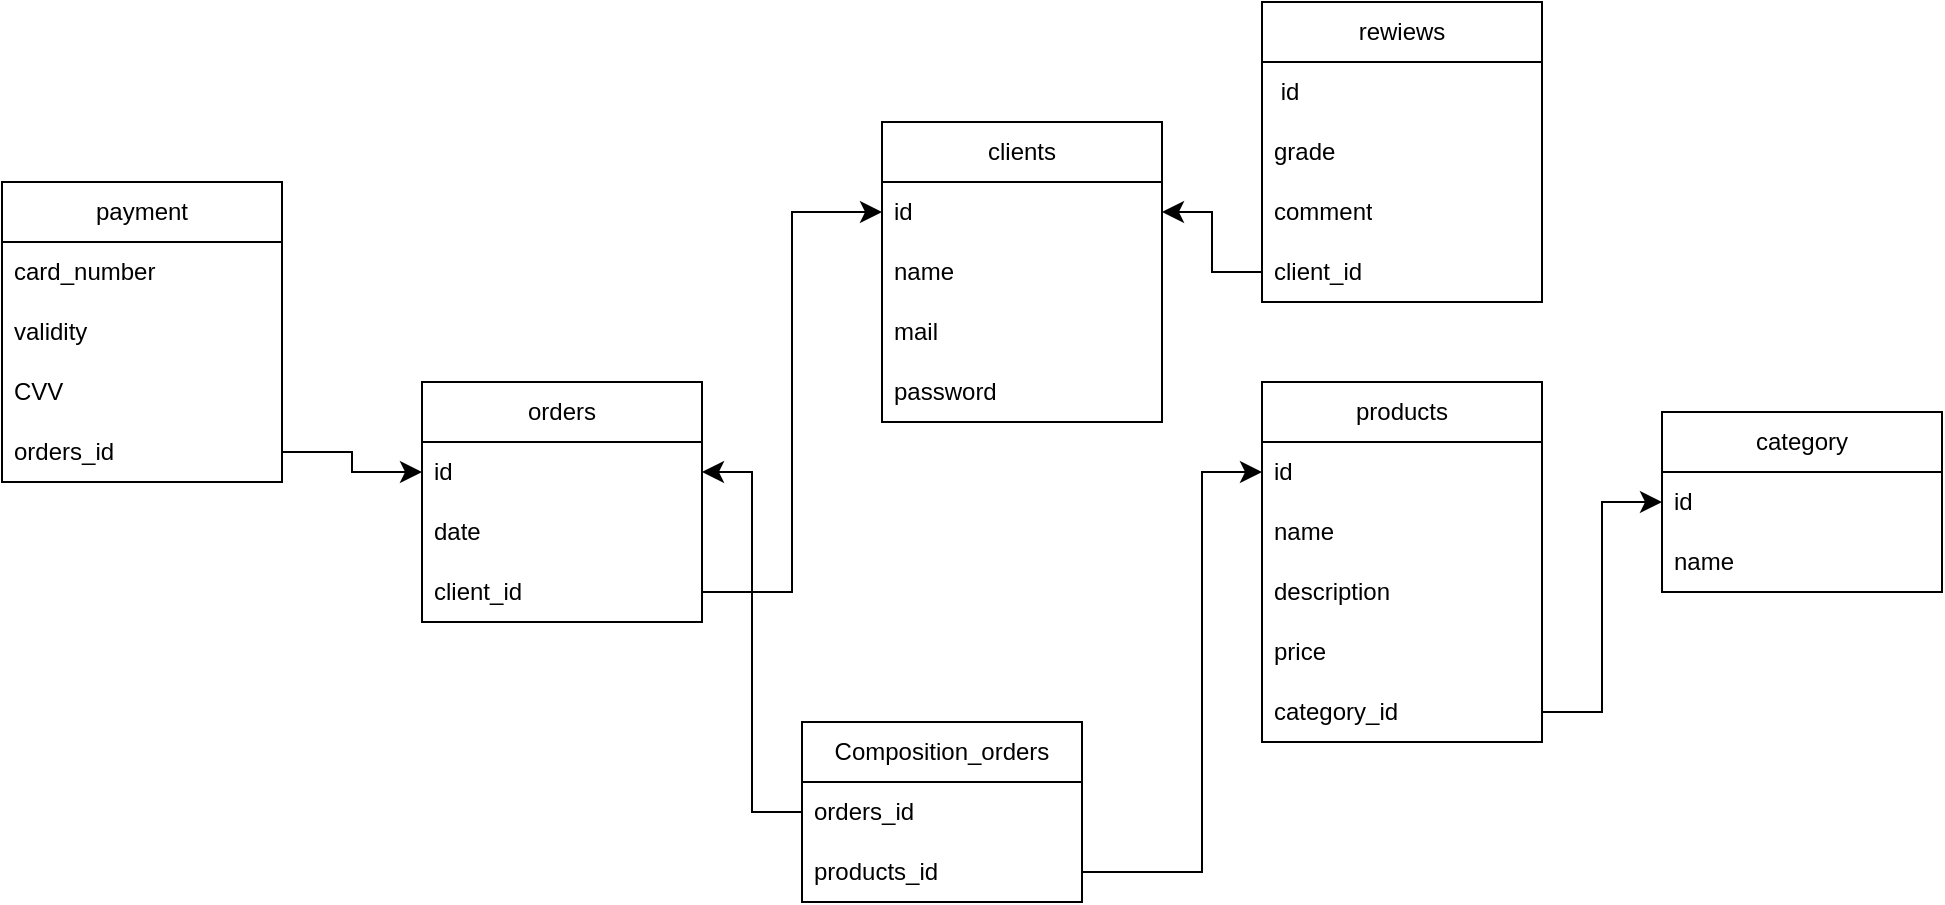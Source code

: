 <mxfile version="22.1.2" type="device">
  <diagram name="Страница — 1" id="rwKG9qyMAHrvdnFM6Xnc">
    <mxGraphModel dx="1866" dy="1704" grid="1" gridSize="10" guides="1" tooltips="1" connect="1" arrows="1" fold="1" page="1" pageScale="1" pageWidth="827" pageHeight="1169" math="0" shadow="0">
      <root>
        <mxCell id="0" />
        <mxCell id="1" parent="0" />
        <mxCell id="nOebbWKByJoKDWnF_cBe-1" value="clients" style="swimlane;fontStyle=0;childLayout=stackLayout;horizontal=1;startSize=30;horizontalStack=0;resizeParent=1;resizeParentMax=0;resizeLast=0;collapsible=1;marginBottom=0;whiteSpace=wrap;html=1;" parent="1" vertex="1">
          <mxGeometry x="150" y="-20" width="140" height="150" as="geometry" />
        </mxCell>
        <mxCell id="nOebbWKByJoKDWnF_cBe-2" value="id" style="text;strokeColor=none;fillColor=none;align=left;verticalAlign=middle;spacingLeft=4;spacingRight=4;overflow=hidden;points=[[0,0.5],[1,0.5]];portConstraint=eastwest;rotatable=0;whiteSpace=wrap;html=1;" parent="nOebbWKByJoKDWnF_cBe-1" vertex="1">
          <mxGeometry y="30" width="140" height="30" as="geometry" />
        </mxCell>
        <mxCell id="nOebbWKByJoKDWnF_cBe-3" value="name" style="text;strokeColor=none;fillColor=none;align=left;verticalAlign=middle;spacingLeft=4;spacingRight=4;overflow=hidden;points=[[0,0.5],[1,0.5]];portConstraint=eastwest;rotatable=0;whiteSpace=wrap;html=1;" parent="nOebbWKByJoKDWnF_cBe-1" vertex="1">
          <mxGeometry y="60" width="140" height="30" as="geometry" />
        </mxCell>
        <mxCell id="nOebbWKByJoKDWnF_cBe-6" value="mail" style="text;strokeColor=none;fillColor=none;align=left;verticalAlign=middle;spacingLeft=4;spacingRight=4;overflow=hidden;points=[[0,0.5],[1,0.5]];portConstraint=eastwest;rotatable=0;whiteSpace=wrap;html=1;" parent="nOebbWKByJoKDWnF_cBe-1" vertex="1">
          <mxGeometry y="90" width="140" height="30" as="geometry" />
        </mxCell>
        <mxCell id="nOebbWKByJoKDWnF_cBe-32" value="password" style="text;strokeColor=none;fillColor=none;align=left;verticalAlign=middle;spacingLeft=4;spacingRight=4;overflow=hidden;points=[[0,0.5],[1,0.5]];portConstraint=eastwest;rotatable=0;whiteSpace=wrap;html=1;" parent="nOebbWKByJoKDWnF_cBe-1" vertex="1">
          <mxGeometry y="120" width="140" height="30" as="geometry" />
        </mxCell>
        <mxCell id="nOebbWKByJoKDWnF_cBe-8" value="category" style="swimlane;fontStyle=0;childLayout=stackLayout;horizontal=1;startSize=30;horizontalStack=0;resizeParent=1;resizeParentMax=0;resizeLast=0;collapsible=1;marginBottom=0;whiteSpace=wrap;html=1;" parent="1" vertex="1">
          <mxGeometry x="540" y="125" width="140" height="90" as="geometry" />
        </mxCell>
        <mxCell id="nOebbWKByJoKDWnF_cBe-9" value="id" style="text;strokeColor=none;fillColor=none;align=left;verticalAlign=middle;spacingLeft=4;spacingRight=4;overflow=hidden;points=[[0,0.5],[1,0.5]];portConstraint=eastwest;rotatable=0;whiteSpace=wrap;html=1;" parent="nOebbWKByJoKDWnF_cBe-8" vertex="1">
          <mxGeometry y="30" width="140" height="30" as="geometry" />
        </mxCell>
        <mxCell id="nOebbWKByJoKDWnF_cBe-10" value="name" style="text;strokeColor=none;fillColor=none;align=left;verticalAlign=middle;spacingLeft=4;spacingRight=4;overflow=hidden;points=[[0,0.5],[1,0.5]];portConstraint=eastwest;rotatable=0;whiteSpace=wrap;html=1;" parent="nOebbWKByJoKDWnF_cBe-8" vertex="1">
          <mxGeometry y="60" width="140" height="30" as="geometry" />
        </mxCell>
        <mxCell id="nOebbWKByJoKDWnF_cBe-12" value="products" style="swimlane;fontStyle=0;childLayout=stackLayout;horizontal=1;startSize=30;horizontalStack=0;resizeParent=1;resizeParentMax=0;resizeLast=0;collapsible=1;marginBottom=0;whiteSpace=wrap;html=1;" parent="1" vertex="1">
          <mxGeometry x="340" y="110" width="140" height="180" as="geometry" />
        </mxCell>
        <mxCell id="nOebbWKByJoKDWnF_cBe-13" value="id" style="text;strokeColor=none;fillColor=none;align=left;verticalAlign=middle;spacingLeft=4;spacingRight=4;overflow=hidden;points=[[0,0.5],[1,0.5]];portConstraint=eastwest;rotatable=0;whiteSpace=wrap;html=1;" parent="nOebbWKByJoKDWnF_cBe-12" vertex="1">
          <mxGeometry y="30" width="140" height="30" as="geometry" />
        </mxCell>
        <mxCell id="nOebbWKByJoKDWnF_cBe-14" value="name" style="text;strokeColor=none;fillColor=none;align=left;verticalAlign=middle;spacingLeft=4;spacingRight=4;overflow=hidden;points=[[0,0.5],[1,0.5]];portConstraint=eastwest;rotatable=0;whiteSpace=wrap;html=1;" parent="nOebbWKByJoKDWnF_cBe-12" vertex="1">
          <mxGeometry y="60" width="140" height="30" as="geometry" />
        </mxCell>
        <mxCell id="nOebbWKByJoKDWnF_cBe-15" value="description" style="text;strokeColor=none;fillColor=none;align=left;verticalAlign=middle;spacingLeft=4;spacingRight=4;overflow=hidden;points=[[0,0.5],[1,0.5]];portConstraint=eastwest;rotatable=0;whiteSpace=wrap;html=1;" parent="nOebbWKByJoKDWnF_cBe-12" vertex="1">
          <mxGeometry y="90" width="140" height="30" as="geometry" />
        </mxCell>
        <mxCell id="nOebbWKByJoKDWnF_cBe-16" value="price" style="text;strokeColor=none;fillColor=none;align=left;verticalAlign=middle;spacingLeft=4;spacingRight=4;overflow=hidden;points=[[0,0.5],[1,0.5]];portConstraint=eastwest;rotatable=0;whiteSpace=wrap;html=1;" parent="nOebbWKByJoKDWnF_cBe-12" vertex="1">
          <mxGeometry y="120" width="140" height="30" as="geometry" />
        </mxCell>
        <mxCell id="nOebbWKByJoKDWnF_cBe-22" value="category_id" style="text;strokeColor=none;fillColor=none;align=left;verticalAlign=middle;spacingLeft=4;spacingRight=4;overflow=hidden;points=[[0,0.5],[1,0.5]];portConstraint=eastwest;rotatable=0;whiteSpace=wrap;html=1;" parent="nOebbWKByJoKDWnF_cBe-12" vertex="1">
          <mxGeometry y="150" width="140" height="30" as="geometry" />
        </mxCell>
        <mxCell id="nOebbWKByJoKDWnF_cBe-17" value="orders" style="swimlane;fontStyle=0;childLayout=stackLayout;horizontal=1;startSize=30;horizontalStack=0;resizeParent=1;resizeParentMax=0;resizeLast=0;collapsible=1;marginBottom=0;whiteSpace=wrap;html=1;" parent="1" vertex="1">
          <mxGeometry x="-80" y="110" width="140" height="120" as="geometry" />
        </mxCell>
        <mxCell id="nOebbWKByJoKDWnF_cBe-18" value="id" style="text;strokeColor=none;fillColor=none;align=left;verticalAlign=middle;spacingLeft=4;spacingRight=4;overflow=hidden;points=[[0,0.5],[1,0.5]];portConstraint=eastwest;rotatable=0;whiteSpace=wrap;html=1;" parent="nOebbWKByJoKDWnF_cBe-17" vertex="1">
          <mxGeometry y="30" width="140" height="30" as="geometry" />
        </mxCell>
        <mxCell id="nOebbWKByJoKDWnF_cBe-19" value="date" style="text;strokeColor=none;fillColor=none;align=left;verticalAlign=middle;spacingLeft=4;spacingRight=4;overflow=hidden;points=[[0,0.5],[1,0.5]];portConstraint=eastwest;rotatable=0;whiteSpace=wrap;html=1;" parent="nOebbWKByJoKDWnF_cBe-17" vertex="1">
          <mxGeometry y="60" width="140" height="30" as="geometry" />
        </mxCell>
        <mxCell id="nOebbWKByJoKDWnF_cBe-20" value="client_id" style="text;strokeColor=none;fillColor=none;align=left;verticalAlign=middle;spacingLeft=4;spacingRight=4;overflow=hidden;points=[[0,0.5],[1,0.5]];portConstraint=eastwest;rotatable=0;whiteSpace=wrap;html=1;" parent="nOebbWKByJoKDWnF_cBe-17" vertex="1">
          <mxGeometry y="90" width="140" height="30" as="geometry" />
        </mxCell>
        <mxCell id="nOebbWKByJoKDWnF_cBe-23" value="Composition_orders" style="swimlane;fontStyle=0;childLayout=stackLayout;horizontal=1;startSize=30;horizontalStack=0;resizeParent=1;resizeParentMax=0;resizeLast=0;collapsible=1;marginBottom=0;whiteSpace=wrap;html=1;" parent="1" vertex="1">
          <mxGeometry x="110" y="280" width="140" height="90" as="geometry" />
        </mxCell>
        <mxCell id="nOebbWKByJoKDWnF_cBe-24" value="orders_id" style="text;strokeColor=none;fillColor=none;align=left;verticalAlign=middle;spacingLeft=4;spacingRight=4;overflow=hidden;points=[[0,0.5],[1,0.5]];portConstraint=eastwest;rotatable=0;whiteSpace=wrap;html=1;" parent="nOebbWKByJoKDWnF_cBe-23" vertex="1">
          <mxGeometry y="30" width="140" height="30" as="geometry" />
        </mxCell>
        <mxCell id="nOebbWKByJoKDWnF_cBe-25" value="products_id" style="text;strokeColor=none;fillColor=none;align=left;verticalAlign=middle;spacingLeft=4;spacingRight=4;overflow=hidden;points=[[0,0.5],[1,0.5]];portConstraint=eastwest;rotatable=0;whiteSpace=wrap;html=1;" parent="nOebbWKByJoKDWnF_cBe-23" vertex="1">
          <mxGeometry y="60" width="140" height="30" as="geometry" />
        </mxCell>
        <mxCell id="nOebbWKByJoKDWnF_cBe-28" value="" style="edgeStyle=elbowEdgeStyle;elbow=horizontal;endArrow=classic;html=1;curved=0;rounded=0;endSize=8;startSize=8;exitX=1;exitY=0.5;exitDx=0;exitDy=0;entryX=0;entryY=0.5;entryDx=0;entryDy=0;" parent="1" source="nOebbWKByJoKDWnF_cBe-20" target="nOebbWKByJoKDWnF_cBe-2" edge="1">
          <mxGeometry width="50" height="50" relative="1" as="geometry">
            <mxPoint x="240" y="310" as="sourcePoint" />
            <mxPoint x="290" y="260" as="targetPoint" />
          </mxGeometry>
        </mxCell>
        <mxCell id="nOebbWKByJoKDWnF_cBe-29" value="" style="edgeStyle=elbowEdgeStyle;elbow=horizontal;endArrow=classic;html=1;curved=0;rounded=0;endSize=8;startSize=8;exitX=1;exitY=0.5;exitDx=0;exitDy=0;entryX=0;entryY=0.5;entryDx=0;entryDy=0;" parent="1" source="nOebbWKByJoKDWnF_cBe-22" target="nOebbWKByJoKDWnF_cBe-9" edge="1">
          <mxGeometry width="50" height="50" relative="1" as="geometry">
            <mxPoint x="240" y="310" as="sourcePoint" />
            <mxPoint x="290" y="260" as="targetPoint" />
          </mxGeometry>
        </mxCell>
        <mxCell id="nOebbWKByJoKDWnF_cBe-30" value="" style="edgeStyle=elbowEdgeStyle;elbow=horizontal;endArrow=classic;html=1;curved=0;rounded=0;endSize=8;startSize=8;exitX=1;exitY=0.5;exitDx=0;exitDy=0;entryX=0;entryY=0.5;entryDx=0;entryDy=0;" parent="1" source="nOebbWKByJoKDWnF_cBe-25" target="nOebbWKByJoKDWnF_cBe-13" edge="1">
          <mxGeometry width="50" height="50" relative="1" as="geometry">
            <mxPoint x="320" y="400" as="sourcePoint" />
            <mxPoint x="330" y="160" as="targetPoint" />
            <Array as="points">
              <mxPoint x="310" y="280" />
            </Array>
          </mxGeometry>
        </mxCell>
        <mxCell id="nOebbWKByJoKDWnF_cBe-31" value="" style="edgeStyle=elbowEdgeStyle;elbow=horizontal;endArrow=classic;html=1;curved=0;rounded=0;endSize=8;startSize=8;exitX=0;exitY=0.5;exitDx=0;exitDy=0;entryX=1;entryY=0.5;entryDx=0;entryDy=0;" parent="1" source="nOebbWKByJoKDWnF_cBe-24" target="nOebbWKByJoKDWnF_cBe-18" edge="1">
          <mxGeometry width="50" height="50" relative="1" as="geometry">
            <mxPoint x="360" y="310" as="sourcePoint" />
            <mxPoint x="50" y="370" as="targetPoint" />
          </mxGeometry>
        </mxCell>
        <mxCell id="nOebbWKByJoKDWnF_cBe-33" value="payment" style="swimlane;fontStyle=0;childLayout=stackLayout;horizontal=1;startSize=30;horizontalStack=0;resizeParent=1;resizeParentMax=0;resizeLast=0;collapsible=1;marginBottom=0;whiteSpace=wrap;html=1;" parent="1" vertex="1">
          <mxGeometry x="-290" y="10" width="140" height="150" as="geometry" />
        </mxCell>
        <mxCell id="nOebbWKByJoKDWnF_cBe-34" value="card_number" style="text;strokeColor=none;fillColor=none;align=left;verticalAlign=middle;spacingLeft=4;spacingRight=4;overflow=hidden;points=[[0,0.5],[1,0.5]];portConstraint=eastwest;rotatable=0;whiteSpace=wrap;html=1;" parent="nOebbWKByJoKDWnF_cBe-33" vertex="1">
          <mxGeometry y="30" width="140" height="30" as="geometry" />
        </mxCell>
        <mxCell id="nOebbWKByJoKDWnF_cBe-35" value="validity" style="text;strokeColor=none;fillColor=none;align=left;verticalAlign=middle;spacingLeft=4;spacingRight=4;overflow=hidden;points=[[0,0.5],[1,0.5]];portConstraint=eastwest;rotatable=0;whiteSpace=wrap;html=1;" parent="nOebbWKByJoKDWnF_cBe-33" vertex="1">
          <mxGeometry y="60" width="140" height="30" as="geometry" />
        </mxCell>
        <mxCell id="nOebbWKByJoKDWnF_cBe-36" value="CVV" style="text;strokeColor=none;fillColor=none;align=left;verticalAlign=middle;spacingLeft=4;spacingRight=4;overflow=hidden;points=[[0,0.5],[1,0.5]];portConstraint=eastwest;rotatable=0;whiteSpace=wrap;html=1;" parent="nOebbWKByJoKDWnF_cBe-33" vertex="1">
          <mxGeometry y="90" width="140" height="30" as="geometry" />
        </mxCell>
        <mxCell id="nOebbWKByJoKDWnF_cBe-37" value="orders_id" style="text;strokeColor=none;fillColor=none;align=left;verticalAlign=middle;spacingLeft=4;spacingRight=4;overflow=hidden;points=[[0,0.5],[1,0.5]];portConstraint=eastwest;rotatable=0;whiteSpace=wrap;html=1;" parent="nOebbWKByJoKDWnF_cBe-33" vertex="1">
          <mxGeometry y="120" width="140" height="30" as="geometry" />
        </mxCell>
        <mxCell id="nOebbWKByJoKDWnF_cBe-38" value="rewiews" style="swimlane;fontStyle=0;childLayout=stackLayout;horizontal=1;startSize=30;horizontalStack=0;resizeParent=1;resizeParentMax=0;resizeLast=0;collapsible=1;marginBottom=0;whiteSpace=wrap;html=1;" parent="1" vertex="1">
          <mxGeometry x="340" y="-80" width="140" height="150" as="geometry" />
        </mxCell>
        <mxCell id="nOebbWKByJoKDWnF_cBe-39" value="&amp;nbsp;id" style="text;strokeColor=none;fillColor=none;align=left;verticalAlign=middle;spacingLeft=4;spacingRight=4;overflow=hidden;points=[[0,0.5],[1,0.5]];portConstraint=eastwest;rotatable=0;whiteSpace=wrap;html=1;" parent="nOebbWKByJoKDWnF_cBe-38" vertex="1">
          <mxGeometry y="30" width="140" height="30" as="geometry" />
        </mxCell>
        <mxCell id="nOebbWKByJoKDWnF_cBe-40" value="grade" style="text;strokeColor=none;fillColor=none;align=left;verticalAlign=middle;spacingLeft=4;spacingRight=4;overflow=hidden;points=[[0,0.5],[1,0.5]];portConstraint=eastwest;rotatable=0;whiteSpace=wrap;html=1;" parent="nOebbWKByJoKDWnF_cBe-38" vertex="1">
          <mxGeometry y="60" width="140" height="30" as="geometry" />
        </mxCell>
        <mxCell id="nOebbWKByJoKDWnF_cBe-41" value="comment" style="text;strokeColor=none;fillColor=none;align=left;verticalAlign=middle;spacingLeft=4;spacingRight=4;overflow=hidden;points=[[0,0.5],[1,0.5]];portConstraint=eastwest;rotatable=0;whiteSpace=wrap;html=1;" parent="nOebbWKByJoKDWnF_cBe-38" vertex="1">
          <mxGeometry y="90" width="140" height="30" as="geometry" />
        </mxCell>
        <mxCell id="nOebbWKByJoKDWnF_cBe-43" value="client_id" style="text;strokeColor=none;fillColor=none;align=left;verticalAlign=middle;spacingLeft=4;spacingRight=4;overflow=hidden;points=[[0,0.5],[1,0.5]];portConstraint=eastwest;rotatable=0;whiteSpace=wrap;html=1;" parent="nOebbWKByJoKDWnF_cBe-38" vertex="1">
          <mxGeometry y="120" width="140" height="30" as="geometry" />
        </mxCell>
        <mxCell id="nOebbWKByJoKDWnF_cBe-44" value="" style="edgeStyle=elbowEdgeStyle;elbow=horizontal;endArrow=classic;html=1;curved=0;rounded=0;endSize=8;startSize=8;exitX=1;exitY=0.5;exitDx=0;exitDy=0;entryX=0;entryY=0.5;entryDx=0;entryDy=0;" parent="1" source="nOebbWKByJoKDWnF_cBe-37" target="nOebbWKByJoKDWnF_cBe-18" edge="1">
          <mxGeometry width="50" height="50" relative="1" as="geometry">
            <mxPoint x="180" y="140" as="sourcePoint" />
            <mxPoint x="230" y="90" as="targetPoint" />
          </mxGeometry>
        </mxCell>
        <mxCell id="nOebbWKByJoKDWnF_cBe-45" value="" style="edgeStyle=elbowEdgeStyle;elbow=horizontal;endArrow=classic;html=1;curved=0;rounded=0;endSize=8;startSize=8;exitX=0;exitY=0.5;exitDx=0;exitDy=0;" parent="1" source="nOebbWKByJoKDWnF_cBe-43" target="nOebbWKByJoKDWnF_cBe-2" edge="1">
          <mxGeometry width="50" height="50" relative="1" as="geometry">
            <mxPoint x="430" y="140" as="sourcePoint" />
            <mxPoint x="480" y="90" as="targetPoint" />
          </mxGeometry>
        </mxCell>
      </root>
    </mxGraphModel>
  </diagram>
</mxfile>

